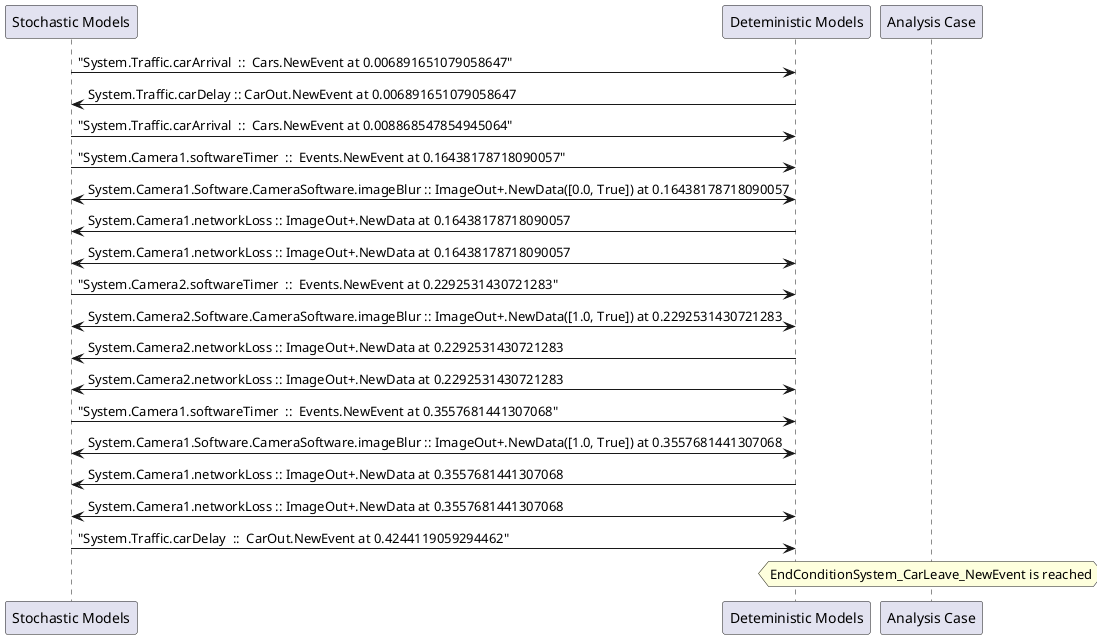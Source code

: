 
	@startuml
	participant "Stochastic Models" as stochmodel
	participant "Deteministic Models" as detmodel
	participant "Analysis Case" as analysis
	{13667_stop} stochmodel -> detmodel : "System.Traffic.carArrival  ::  Cars.NewEvent at 0.006891651079058647"
{13684_start} detmodel -> stochmodel : System.Traffic.carDelay :: CarOut.NewEvent at 0.006891651079058647
{13668_stop} stochmodel -> detmodel : "System.Traffic.carArrival  ::  Cars.NewEvent at 0.008868547854945064"
{13635_stop} stochmodel -> detmodel : "System.Camera1.softwareTimer  ::  Events.NewEvent at 0.16438178718090057"
detmodel <-> stochmodel : System.Camera1.Software.CameraSoftware.imageBlur :: ImageOut+.NewData([0.0, True]) at 0.16438178718090057
detmodel -> stochmodel : System.Camera1.networkLoss :: ImageOut+.NewData at 0.16438178718090057
detmodel <-> stochmodel : System.Camera1.networkLoss :: ImageOut+.NewData at 0.16438178718090057
{13651_stop} stochmodel -> detmodel : "System.Camera2.softwareTimer  ::  Events.NewEvent at 0.2292531430721283"
detmodel <-> stochmodel : System.Camera2.Software.CameraSoftware.imageBlur :: ImageOut+.NewData([1.0, True]) at 0.2292531430721283
detmodel -> stochmodel : System.Camera2.networkLoss :: ImageOut+.NewData at 0.2292531430721283
detmodel <-> stochmodel : System.Camera2.networkLoss :: ImageOut+.NewData at 0.2292531430721283
{13636_stop} stochmodel -> detmodel : "System.Camera1.softwareTimer  ::  Events.NewEvent at 0.3557681441307068"
detmodel <-> stochmodel : System.Camera1.Software.CameraSoftware.imageBlur :: ImageOut+.NewData([1.0, True]) at 0.3557681441307068
detmodel -> stochmodel : System.Camera1.networkLoss :: ImageOut+.NewData at 0.3557681441307068
detmodel <-> stochmodel : System.Camera1.networkLoss :: ImageOut+.NewData at 0.3557681441307068
{13684_stop} stochmodel -> detmodel : "System.Traffic.carDelay  ::  CarOut.NewEvent at 0.4244119059294462"
{13684_start} <-> {13684_stop} : delay
hnote over analysis 
EndConditionSystem_CarLeave_NewEvent is reached
endnote
@enduml